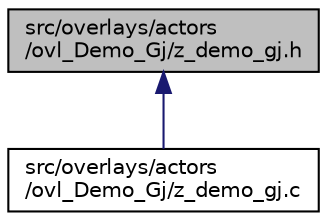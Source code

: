 digraph "src/overlays/actors/ovl_Demo_Gj/z_demo_gj.h"
{
 // LATEX_PDF_SIZE
  edge [fontname="Helvetica",fontsize="10",labelfontname="Helvetica",labelfontsize="10"];
  node [fontname="Helvetica",fontsize="10",shape=record];
  Node1 [label="src/overlays/actors\l/ovl_Demo_Gj/z_demo_gj.h",height=0.2,width=0.4,color="black", fillcolor="grey75", style="filled", fontcolor="black",tooltip=" "];
  Node1 -> Node2 [dir="back",color="midnightblue",fontsize="10",style="solid",fontname="Helvetica"];
  Node2 [label="src/overlays/actors\l/ovl_Demo_Gj/z_demo_gj.c",height=0.2,width=0.4,color="black", fillcolor="white", style="filled",URL="$df/d28/z__demo__gj_8c.html",tooltip=" "];
}
